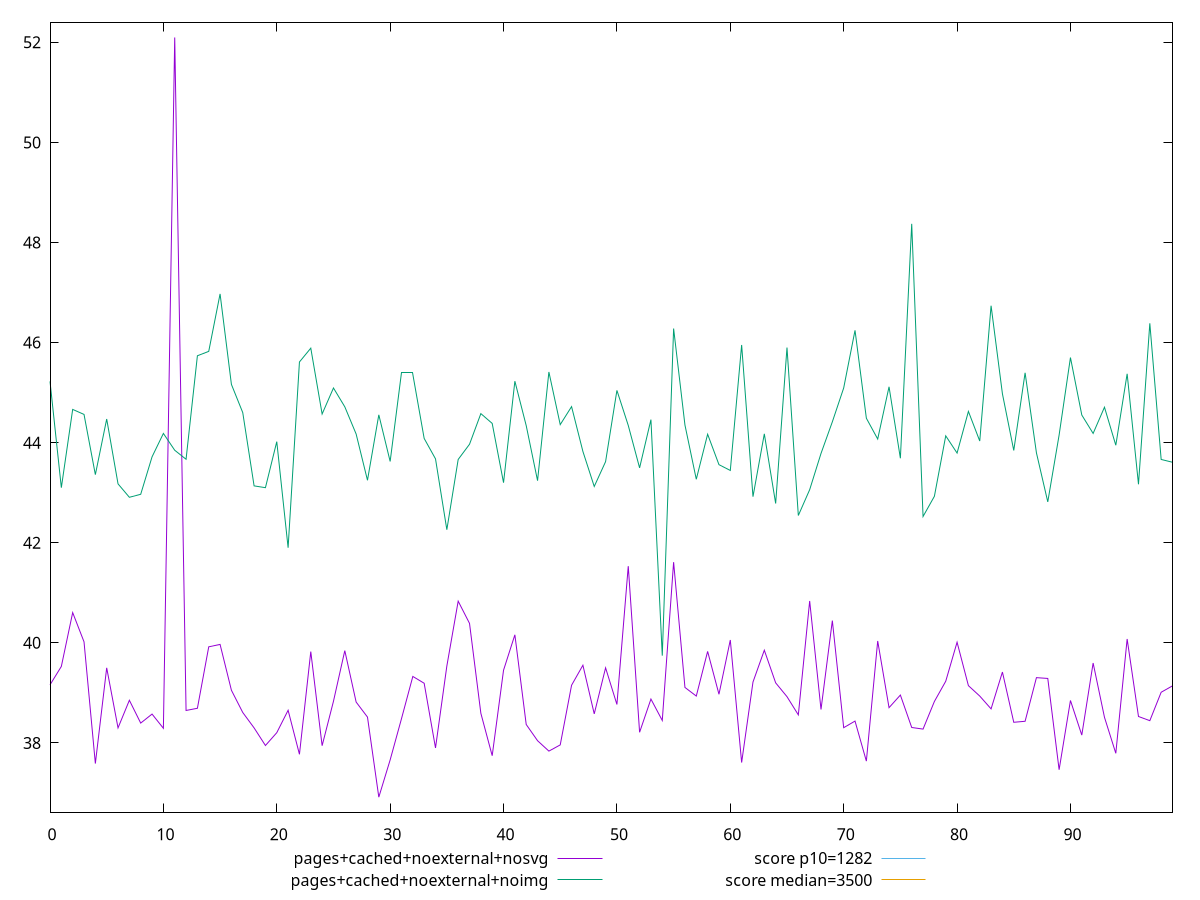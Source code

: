 reset

$pagesCachedNoexternalNosvg <<EOF
0 39.15999999999999
1 39.527999999999984
2 40.604
3 40.01999999999998
4 37.587999999999994
5 39.49999999999999
6 38.3
7 38.85199999999999
8 38.39599999999999
9 38.57599999999999
10 38.29199999999999
11 52.095999999999975
12 38.647999999999996
13 38.69199999999999
14 39.91999999999999
15 39.96799999999999
16 39.05199999999999
17 38.60799999999999
18 38.29999999999999
19 37.94799999999998
20 38.20399999999999
21 38.65199999999999
22 37.77199999999999
23 39.823999999999984
24 37.94399999999999
25 38.83199999999999
26 39.843999999999994
27 38.81599999999999
28 38.51599999999999
29 36.91599999999999
30 37.65999999999998
31 38.483999999999995
32 39.32799999999999
33 39.19199999999999
34 37.89999999999999
35 39.53599999999999
36 40.83199999999999
37 40.38799999999999
38 38.591999999999985
39 37.743999999999986
40 39.451999999999984
41 40.16
42 38.36799999999999
43 38.044
44 37.83599999999999
45 37.959999999999994
46 39.15199999999999
47 39.55199999999999
48 38.57999999999999
49 39.499999999999986
50 38.76799999999998
51 41.53199999999999
52 38.211999999999996
53 38.87599999999999
54 38.447999999999986
55 41.611999999999995
56 39.108
57 38.93599999999999
58 39.82799999999999
59 38.97199999999999
60 40.056
61 37.608
62 39.215999999999994
63 39.85199999999998
64 39.19999999999999
65 38.923999999999985
66 38.55999999999999
67 40.83599999999999
68 38.667999999999985
69 40.44399999999998
70 38.30399999999999
71 38.43600000000001
72 37.63599999999999
73 40.03599999999999
74 38.70399999999999
75 38.95599999999999
76 38.30799999999999
77 38.27599999999999
78 38.82799999999999
79 39.231999999999985
80 40.011999999999986
81 39.14399999999999
82 38.93599999999999
83 38.679999999999986
84 39.41599999999998
85 38.41199999999999
86 38.43199999999999
87 39.30399999999999
88 39.288
89 37.46399999999999
90 38.847999999999985
91 38.15599999999999
92 39.59599999999999
93 38.511999999999986
94 37.79199999999999
95 40.075999999999986
96 38.52799999999999
97 38.44399999999998
98 39.011999999999986
99 39.139999999999986
EOF

$pagesCachedNoexternalNoimg <<EOF
0 45.22399999999999
1 43.10000000000001
2 44.663999999999994
3 44.564
4 43.359999999999985
5 44.471999999999994
6 43.176
7 42.907999999999994
8 42.967999999999996
9 43.715999999999994
10 44.18399999999999
11 43.848
12 43.66799999999999
13 45.73599999999999
14 45.824
15 46.971999999999994
16 45.163999999999994
17 44.599999999999994
18 43.135999999999996
19 43.099999999999994
20 44.019999999999996
21 41.89999999999999
22 45.611999999999995
23 45.88799999999999
24 44.57199999999999
25 45.091999999999985
26 44.71599999999998
27 44.172
28 43.248
29 44.55599999999999
30 43.62399999999998
31 45.39999999999999
32 45.4
33 44.08399999999999
34 43.676
35 42.25999999999999
36 43.663999999999994
37 43.96799999999998
38 44.58
39 44.384
40 43.2
41 45.228
42 44.34
43 43.239999999999995
44 45.41199999999998
45 44.359999999999985
46 44.71999999999999
47 43.82399999999999
48 43.123999999999995
49 43.61999999999999
50 45.04399999999999
51 44.34399999999998
52 43.495999999999995
53 44.459999999999994
54 39.74399999999999
55 46.27999999999999
56 44.35199999999998
57 43.267999999999994
58 44.16799999999999
59 43.55999999999999
60 43.44399999999999
61 45.95199999999999
62 42.92
63 44.176
64 42.78399999999999
65 45.9
66 42.544
67 43.05999999999999
68 43.78399999999999
69 44.41599999999998
70 45.091999999999985
71 46.244
72 44.48799999999999
73 44.072
74 45.115999999999985
75 43.688
76 48.372
77 42.524
78 42.92799999999998
79 44.135999999999996
80 43.791999999999994
81 44.623999999999995
82 44.03199999999998
83 46.73599999999999
84 44.97599999999999
85 43.843999999999994
86 45.395999999999994
87 43.79599999999999
88 42.816
89 44.15199999999999
90 45.69999999999999
91 44.55199999999999
92 44.184
93 44.708
94 43.94799999999999
95 45.37599999999999
96 43.16799999999999
97 46.38399999999999
98 43.66399999999999
99 43.60799999999999
EOF

set key outside below
set xrange [0:99]
set yrange [36.61239999999999:52.39959999999998]
set trange [36.61239999999999:52.39959999999998]
set terminal svg size 640, 520 enhanced background rgb 'white'
set output "report_00008_2021-01-22T20:58:29.167/bootup-time/comparison/line/7_vs_8.svg"

plot $pagesCachedNoexternalNosvg title "pages+cached+noexternal+nosvg" with line, \
     $pagesCachedNoexternalNoimg title "pages+cached+noexternal+noimg" with line, \
     1282 title "score p10=1282", \
     3500 title "score median=3500"

reset
